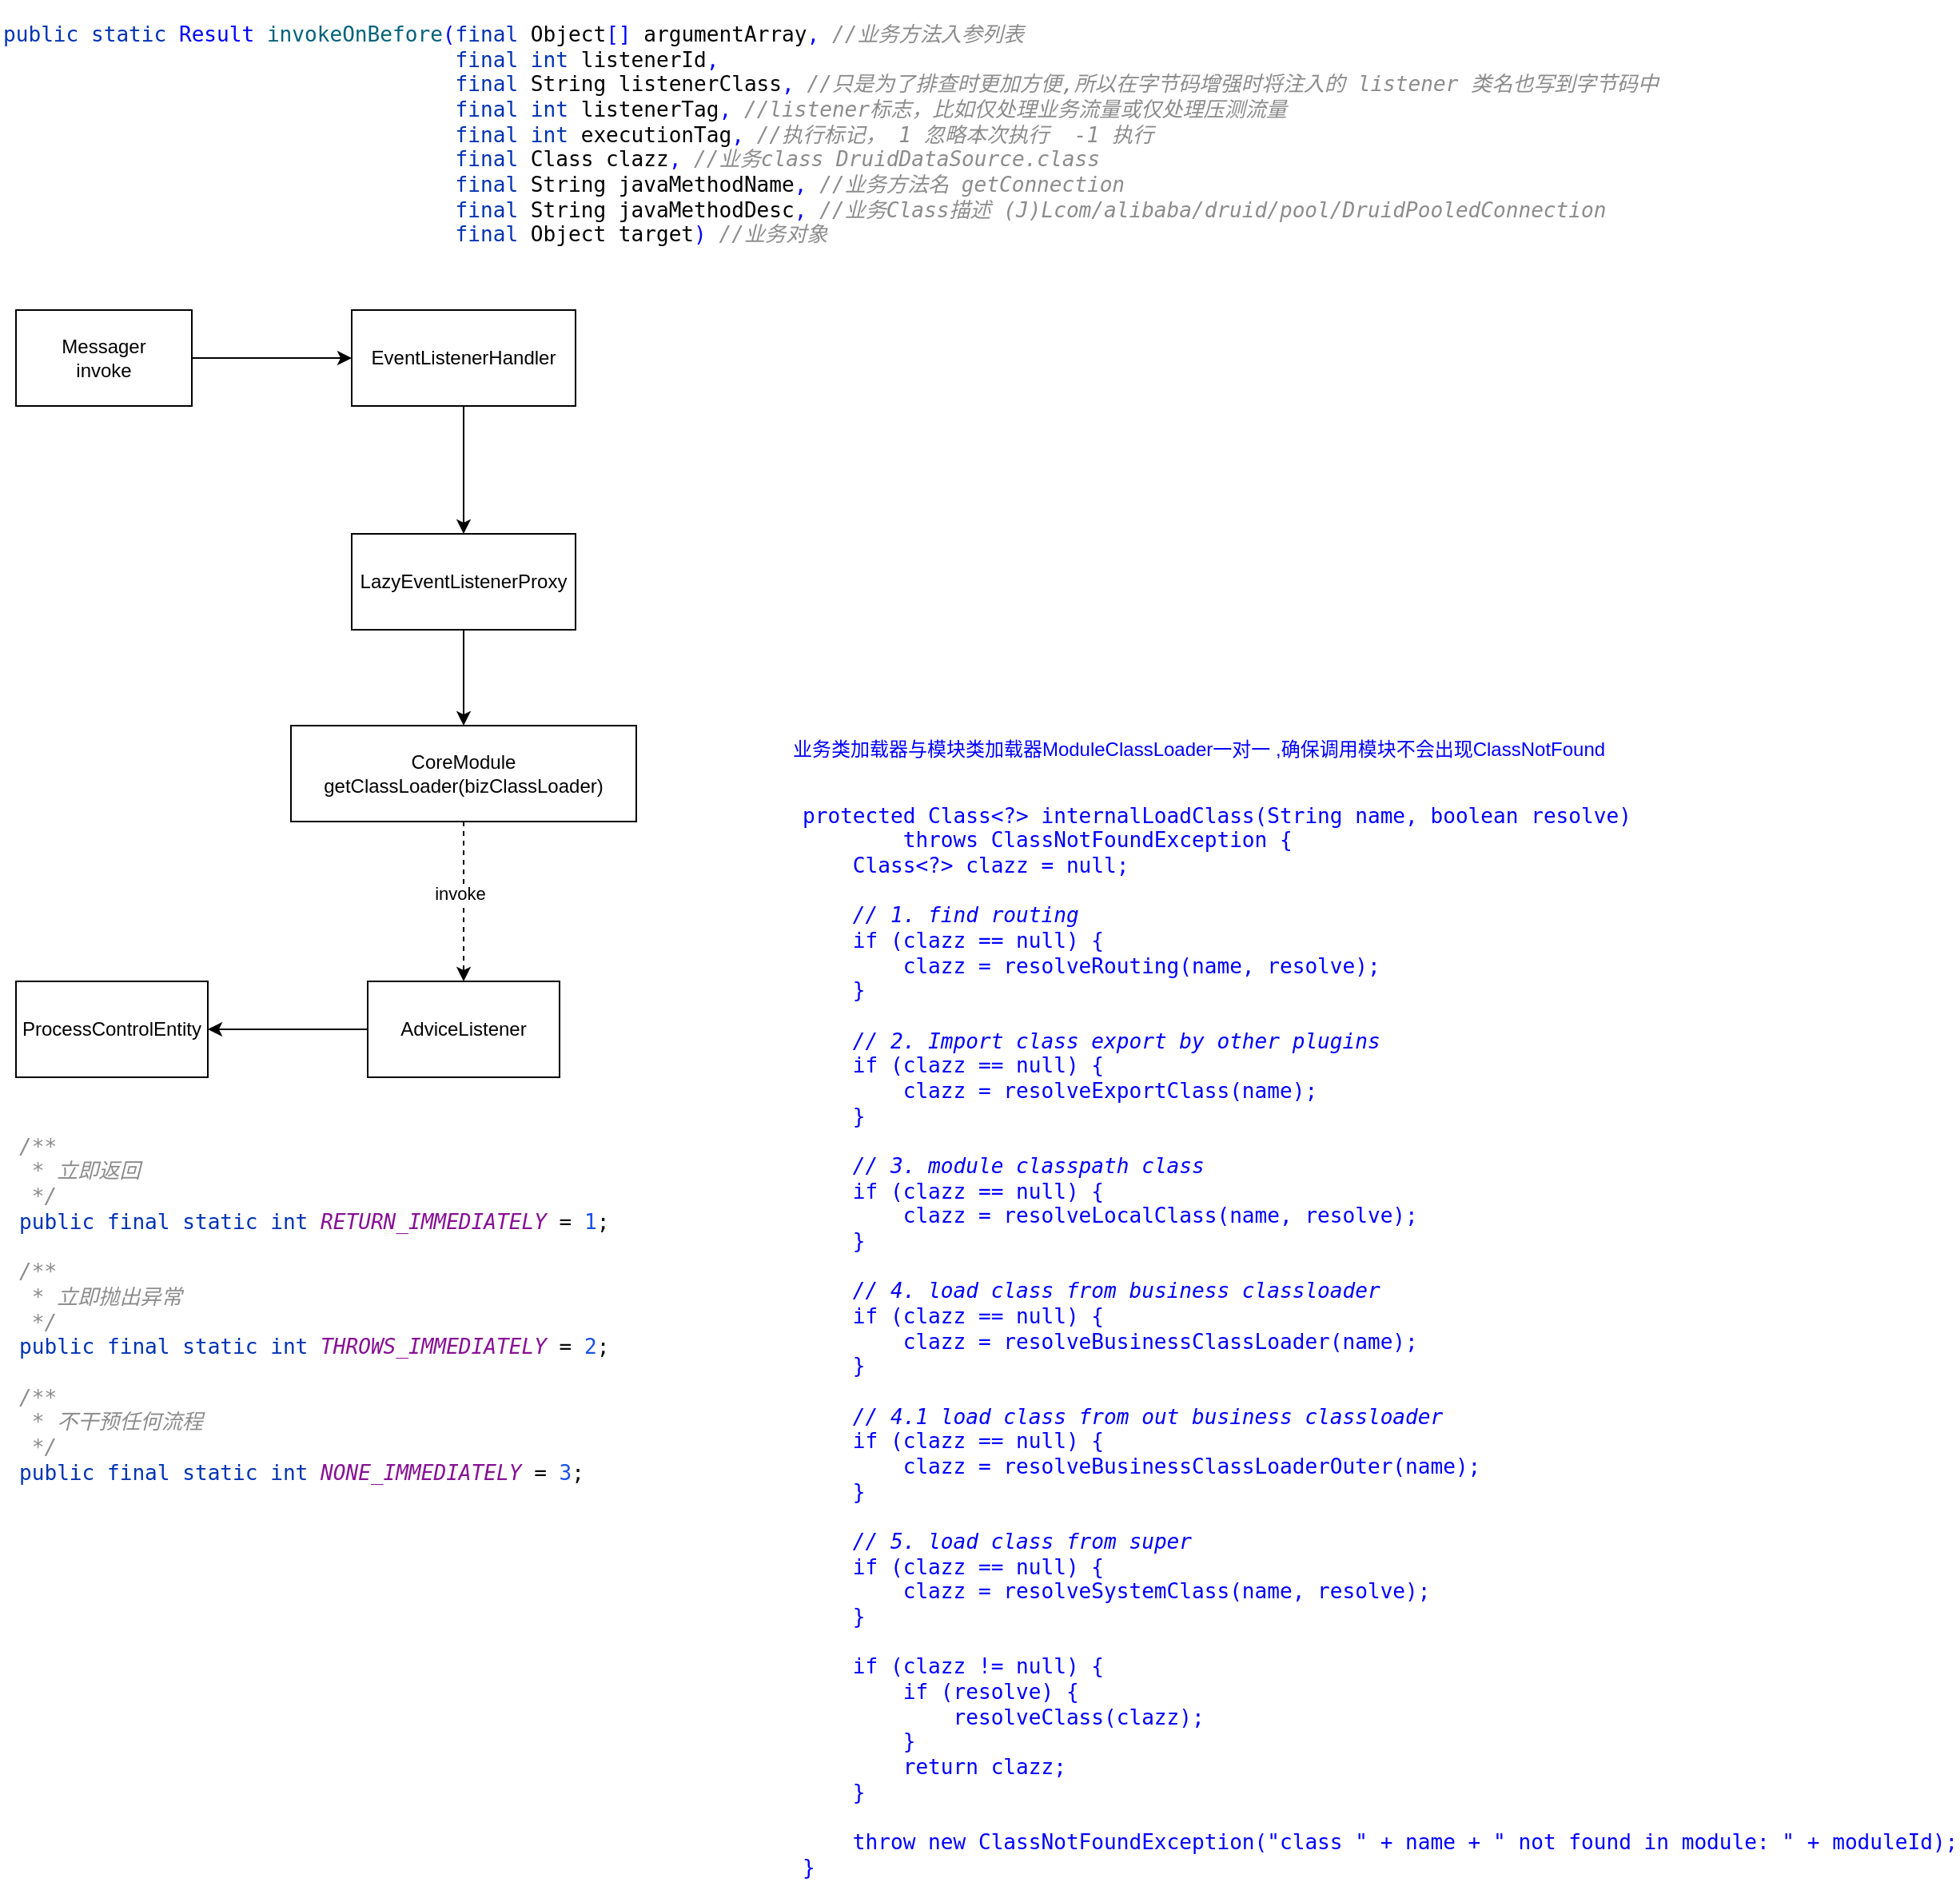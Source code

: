 <mxfile version="26.0.9">
  <diagram name="Pagina-1" id="3eC-6GflDYz3U1tsH0RZ">
    <mxGraphModel dx="954" dy="727" grid="1" gridSize="10" guides="1" tooltips="1" connect="1" arrows="1" fold="1" page="1" pageScale="1" pageWidth="827" pageHeight="1169" math="0" shadow="0">
      <root>
        <mxCell id="0" />
        <mxCell id="1" parent="0" />
        <mxCell id="irP9ipBaVc85gEX89IVE-4" style="edgeStyle=orthogonalEdgeStyle;rounded=0;orthogonalLoop=1;jettySize=auto;html=1;exitX=1;exitY=0.5;exitDx=0;exitDy=0;entryX=0;entryY=0.5;entryDx=0;entryDy=0;" parent="1" source="wefxeZgxiuNRXq0VxbFX-1" target="irP9ipBaVc85gEX89IVE-2" edge="1">
          <mxGeometry relative="1" as="geometry" />
        </mxCell>
        <mxCell id="wefxeZgxiuNRXq0VxbFX-1" value="Messager&lt;br&gt;invoke" style="rounded=0;whiteSpace=wrap;html=1;" parent="1" vertex="1">
          <mxGeometry x="140" y="250" width="110" height="60" as="geometry" />
        </mxCell>
        <mxCell id="irP9ipBaVc85gEX89IVE-1" value="&lt;div style=&quot;background-color: rgb(255, 255, 255);&quot;&gt;&lt;pre style=&quot;font-family: &amp;quot;JetBrains Mono&amp;quot;, monospace; font-size: 9.8pt;&quot;&gt;&lt;font style=&quot;color: rgb(0, 0, 255);&quot;&gt;&lt;span style=&quot;color: rgb(0, 51, 179);&quot;&gt;public static &lt;/span&gt;Result &lt;span style=&quot;color: rgb(0, 98, 122);&quot;&gt;invokeOnBefore&lt;/span&gt;(&lt;span style=&quot;color: rgb(0, 51, 179);&quot;&gt;final &lt;/span&gt;&lt;span style=&quot;color: rgb(0, 0, 0);&quot;&gt;Object&lt;/span&gt;[] &lt;span style=&quot;color: rgb(0, 0, 0);&quot;&gt;argumentArray&lt;/span&gt;, &lt;span style=&quot;font-style: italic; color: rgb(140, 140, 140);&quot;&gt;//&lt;/span&gt;&lt;span style=&quot;font-style: italic; font-family: Menlo-Regular, monospace; color: rgb(140, 140, 140);&quot;&gt;业务方法入参列表&lt;br&gt;&lt;/span&gt;&lt;span style=&quot;font-style: italic; font-family: Menlo-Regular, monospace; color: rgb(140, 140, 140);&quot;&gt;                                    &lt;/span&gt;&lt;span style=&quot;color: rgb(0, 51, 179);&quot;&gt;final int &lt;/span&gt;&lt;span style=&quot;color: rgb(0, 0, 0);&quot;&gt;listenerId&lt;/span&gt;,&lt;br&gt;                                    &lt;span style=&quot;color: rgb(0, 51, 179);&quot;&gt;final &lt;/span&gt;&lt;span style=&quot;color: rgb(0, 0, 0);&quot;&gt;String listenerClass&lt;/span&gt;, &lt;span style=&quot;font-style: italic; color: rgb(140, 140, 140);&quot;&gt;//&lt;/span&gt;&lt;span style=&quot;font-style: italic; font-family: Menlo-Regular, monospace; color: rgb(140, 140, 140);&quot;&gt;只是为了排查时更加方便&lt;/span&gt;&lt;span style=&quot;font-style: italic; color: rgb(140, 140, 140);&quot;&gt;,&lt;/span&gt;&lt;span style=&quot;font-style: italic; font-family: Menlo-Regular, monospace; color: rgb(140, 140, 140);&quot;&gt;所以在字节码增强时将注入的&lt;/span&gt;&lt;span style=&quot;font-style: italic; color: rgb(140, 140, 140);&quot;&gt; listener &lt;/span&gt;&lt;span style=&quot;font-style: italic; font-family: Menlo-Regular, monospace; color: rgb(140, 140, 140);&quot;&gt;类名也写到字节码中&lt;br&gt;&lt;/span&gt;&lt;span style=&quot;font-style: italic; font-family: Menlo-Regular, monospace; color: rgb(140, 140, 140);&quot;&gt;                                    &lt;/span&gt;&lt;span style=&quot;color: rgb(0, 51, 179);&quot;&gt;final int &lt;/span&gt;&lt;span style=&quot;color: rgb(0, 0, 0);&quot;&gt;listenerTag&lt;/span&gt;, &lt;span style=&quot;font-style: italic; color: rgb(140, 140, 140);&quot;&gt;//listener&lt;/span&gt;&lt;span style=&quot;font-style: italic; font-family: Menlo-Regular, monospace; color: rgb(140, 140, 140);&quot;&gt;标志，比如仅处理业务流量或仅处理压测流量&lt;br&gt;&lt;/span&gt;&lt;span style=&quot;font-style: italic; font-family: Menlo-Regular, monospace; color: rgb(140, 140, 140);&quot;&gt;                                    &lt;/span&gt;&lt;span style=&quot;color: rgb(0, 51, 179);&quot;&gt;final int &lt;/span&gt;&lt;span style=&quot;color: rgb(0, 0, 0);&quot;&gt;executionTag&lt;/span&gt;, &lt;span style=&quot;font-style: italic; color: rgb(140, 140, 140);&quot;&gt;//&lt;/span&gt;&lt;span style=&quot;font-style: italic; font-family: Menlo-Regular, monospace; color: rgb(140, 140, 140);&quot;&gt;执行标记，&lt;/span&gt;&lt;span style=&quot;font-style: italic; color: rgb(140, 140, 140);&quot;&gt; 1 &lt;/span&gt;&lt;span style=&quot;font-style: italic; font-family: Menlo-Regular, monospace; color: rgb(140, 140, 140);&quot;&gt;忽略本次执行&lt;/span&gt;&lt;span style=&quot;font-style: italic; color: rgb(140, 140, 140);&quot;&gt;  -1 &lt;/span&gt;&lt;span style=&quot;font-style: italic; font-family: Menlo-Regular, monospace; color: rgb(140, 140, 140);&quot;&gt;执行&lt;br&gt;&lt;/span&gt;&lt;span style=&quot;font-style: italic; font-family: Menlo-Regular, monospace; color: rgb(140, 140, 140);&quot;&gt;                                    &lt;/span&gt;&lt;span style=&quot;color: rgb(0, 51, 179);&quot;&gt;final &lt;/span&gt;&lt;span style=&quot;color: rgb(0, 0, 0);&quot;&gt;Class clazz&lt;/span&gt;, &lt;span style=&quot;font-style: italic; color: rgb(140, 140, 140);&quot;&gt;//&lt;/span&gt;&lt;span style=&quot;font-style: italic; font-family: Menlo-Regular, monospace; color: rgb(140, 140, 140);&quot;&gt;业务&lt;/span&gt;&lt;span style=&quot;font-style: italic; color: rgb(140, 140, 140);&quot;&gt;class DruidDataSource.class&lt;br&gt;&lt;/span&gt;&lt;span style=&quot;font-style: italic; color: rgb(140, 140, 140);&quot;&gt;                                    &lt;/span&gt;&lt;span style=&quot;color: rgb(0, 51, 179);&quot;&gt;final &lt;/span&gt;&lt;span style=&quot;color: rgb(0, 0, 0);&quot;&gt;String javaMethodName&lt;/span&gt;, &lt;span style=&quot;font-style: italic; color: rgb(140, 140, 140);&quot;&gt;//&lt;/span&gt;&lt;span style=&quot;font-style: italic; font-family: Menlo-Regular, monospace; color: rgb(140, 140, 140);&quot;&gt;业务方法名&lt;/span&gt;&lt;span style=&quot;font-style: italic; color: rgb(140, 140, 140);&quot;&gt; getConnection&lt;br&gt;&lt;/span&gt;&lt;span style=&quot;font-style: italic; color: rgb(140, 140, 140);&quot;&gt;                                    &lt;/span&gt;&lt;span style=&quot;color: rgb(0, 51, 179);&quot;&gt;final &lt;/span&gt;&lt;span style=&quot;color: rgb(0, 0, 0);&quot;&gt;String javaMethodDesc&lt;/span&gt;, &lt;span style=&quot;font-style: italic; color: rgb(140, 140, 140);&quot;&gt;//&lt;/span&gt;&lt;span style=&quot;font-style: italic; font-family: Menlo-Regular, monospace; color: rgb(140, 140, 140);&quot;&gt;业务&lt;/span&gt;&lt;span style=&quot;font-style: italic; color: rgb(140, 140, 140);&quot;&gt;Class&lt;/span&gt;&lt;span style=&quot;font-style: italic; font-family: Menlo-Regular, monospace; color: rgb(140, 140, 140);&quot;&gt;描述&lt;/span&gt;&lt;span style=&quot;font-style: italic; color: rgb(140, 140, 140);&quot;&gt; (J)Lcom/alibaba/druid/pool/DruidPooledConnection&lt;br&gt;&lt;/span&gt;&lt;span style=&quot;font-style: italic; color: rgb(140, 140, 140);&quot;&gt;                                    &lt;/span&gt;&lt;span style=&quot;color: rgb(0, 51, 179);&quot;&gt;final &lt;/span&gt;&lt;span style=&quot;color: rgb(0, 0, 0);&quot;&gt;Object target&lt;/span&gt;) &lt;span style=&quot;font-style: italic; color: rgb(140, 140, 140);&quot;&gt;//&lt;/span&gt;&lt;span style=&quot;font-style: italic; font-family: Menlo-Regular, monospace; color: rgb(140, 140, 140);&quot;&gt;业务对象&lt;/span&gt;&lt;/font&gt;&lt;/pre&gt;&lt;/div&gt;" style="text;html=1;align=left;verticalAlign=middle;whiteSpace=wrap;rounded=0;" parent="1" vertex="1">
          <mxGeometry x="130" y="60" width="360" height="160" as="geometry" />
        </mxCell>
        <mxCell id="irP9ipBaVc85gEX89IVE-5" style="edgeStyle=orthogonalEdgeStyle;rounded=0;orthogonalLoop=1;jettySize=auto;html=1;exitX=0.5;exitY=1;exitDx=0;exitDy=0;" parent="1" source="irP9ipBaVc85gEX89IVE-2" target="irP9ipBaVc85gEX89IVE-3" edge="1">
          <mxGeometry relative="1" as="geometry" />
        </mxCell>
        <mxCell id="irP9ipBaVc85gEX89IVE-2" value="EventListenerHandler" style="rounded=0;whiteSpace=wrap;html=1;" parent="1" vertex="1">
          <mxGeometry x="350" y="250" width="140" height="60" as="geometry" />
        </mxCell>
        <mxCell id="4Iyd2BfPtw3VTpzIcHyr-3" style="edgeStyle=orthogonalEdgeStyle;rounded=0;orthogonalLoop=1;jettySize=auto;html=1;exitX=0.5;exitY=1;exitDx=0;exitDy=0;entryX=0.5;entryY=0;entryDx=0;entryDy=0;" parent="1" source="irP9ipBaVc85gEX89IVE-3" target="4Iyd2BfPtw3VTpzIcHyr-2" edge="1">
          <mxGeometry relative="1" as="geometry" />
        </mxCell>
        <mxCell id="irP9ipBaVc85gEX89IVE-3" value="LazyEventListenerProxy" style="rounded=0;whiteSpace=wrap;html=1;" parent="1" vertex="1">
          <mxGeometry x="350" y="390" width="140" height="60" as="geometry" />
        </mxCell>
        <mxCell id="4Iyd2BfPtw3VTpzIcHyr-6" style="edgeStyle=orthogonalEdgeStyle;rounded=0;orthogonalLoop=1;jettySize=auto;html=1;exitX=0.5;exitY=1;exitDx=0;exitDy=0;entryX=0.5;entryY=0;entryDx=0;entryDy=0;dashed=1;" parent="1" source="4Iyd2BfPtw3VTpzIcHyr-2" target="4Iyd2BfPtw3VTpzIcHyr-4" edge="1">
          <mxGeometry relative="1" as="geometry" />
        </mxCell>
        <mxCell id="4Iyd2BfPtw3VTpzIcHyr-8" value="invoke&amp;nbsp;" style="edgeLabel;html=1;align=center;verticalAlign=middle;resizable=0;points=[];" parent="4Iyd2BfPtw3VTpzIcHyr-6" vertex="1" connectable="0">
          <mxGeometry x="-0.1" y="-1" relative="1" as="geometry">
            <mxPoint as="offset" />
          </mxGeometry>
        </mxCell>
        <mxCell id="4Iyd2BfPtw3VTpzIcHyr-2" value="CoreModule&lt;br&gt;getClassLoader(bizClassLoader)" style="rounded=0;whiteSpace=wrap;html=1;" parent="1" vertex="1">
          <mxGeometry x="312" y="510" width="216" height="60" as="geometry" />
        </mxCell>
        <mxCell id="W3cCAw4pV4KkjfqYXAFN-2" style="edgeStyle=orthogonalEdgeStyle;rounded=0;orthogonalLoop=1;jettySize=auto;html=1;exitX=0;exitY=0.5;exitDx=0;exitDy=0;entryX=1;entryY=0.5;entryDx=0;entryDy=0;" edge="1" parent="1" source="4Iyd2BfPtw3VTpzIcHyr-4" target="W3cCAw4pV4KkjfqYXAFN-1">
          <mxGeometry relative="1" as="geometry" />
        </mxCell>
        <mxCell id="4Iyd2BfPtw3VTpzIcHyr-4" value="AdviceListener" style="rounded=0;whiteSpace=wrap;html=1;" parent="1" vertex="1">
          <mxGeometry x="360" y="670" width="120" height="60" as="geometry" />
        </mxCell>
        <mxCell id="4Iyd2BfPtw3VTpzIcHyr-5" value="&lt;div style=&quot;text-align: left;&quot;&gt;&lt;span style=&quot;color: light-dark(rgb(0, 0, 255), rgb(0, 0, 255)); background-color: transparent;&quot;&gt;业务类加载器与模块类加载器&lt;/span&gt;&lt;span style=&quot;color: light-dark(rgb(0, 0, 255), rgb(0, 0, 255)); background-color: transparent;&quot;&gt;ModuleClassLoader一对一 ,确保调用模块不会出现ClassNotFound&lt;/span&gt;&lt;/div&gt;" style="text;html=1;align=center;verticalAlign=middle;whiteSpace=wrap;rounded=0;" parent="1" vertex="1">
          <mxGeometry x="580" y="500" width="600" height="50" as="geometry" />
        </mxCell>
        <mxCell id="W3cCAw4pV4KkjfqYXAFN-1" value="ProcessControlEntity" style="rounded=0;whiteSpace=wrap;html=1;" vertex="1" parent="1">
          <mxGeometry x="140" y="670" width="120" height="60" as="geometry" />
        </mxCell>
        <mxCell id="W3cCAw4pV4KkjfqYXAFN-3" value="&lt;div style=&quot;color: rgb(8, 8, 8);&quot;&gt;&lt;pre style=&quot;font-family: &amp;quot;JetBrains Mono&amp;quot;, monospace; font-size: 9.8pt;&quot;&gt;&lt;span&gt;&lt;span style=&quot;color: rgb(140, 140, 140); font-style: italic;&quot;&gt;/**&lt;br&gt;&lt;/span&gt;&lt;span style=&quot;color: rgb(140, 140, 140); font-style: italic;&quot;&gt; * &lt;/span&gt;&lt;span style=&quot;color: rgb(140, 140, 140); font-style: italic; font-family: Menlo-Regular, monospace;&quot;&gt;立即返回&lt;br&gt;&lt;/span&gt;&lt;span style=&quot;color: rgb(140, 140, 140); font-style: italic; font-family: Menlo-Regular, monospace;&quot;&gt; &lt;/span&gt;&lt;span style=&quot;color: rgb(140, 140, 140); font-style: italic;&quot;&gt;*/&lt;br&gt;&lt;/span&gt;&lt;span style=&quot;color: rgb(0, 51, 179);&quot;&gt;public final static int &lt;/span&gt;&lt;span style=&quot;color: rgb(135, 16, 148); font-style: italic;&quot;&gt;RETURN_IMMEDIATELY &lt;/span&gt;= &lt;span style=&quot;color: rgb(23, 80, 235);&quot;&gt;1&lt;/span&gt;;&lt;br&gt;&lt;br&gt;&lt;span style=&quot;color: rgb(140, 140, 140); font-style: italic;&quot;&gt;/**&lt;br&gt;&lt;/span&gt;&lt;span style=&quot;color: rgb(140, 140, 140); font-style: italic;&quot;&gt; * &lt;/span&gt;&lt;span style=&quot;color: rgb(140, 140, 140); font-style: italic; font-family: Menlo-Regular, monospace;&quot;&gt;立即抛出异常&lt;br&gt;&lt;/span&gt;&lt;span style=&quot;color: rgb(140, 140, 140); font-style: italic; font-family: Menlo-Regular, monospace;&quot;&gt; &lt;/span&gt;&lt;span style=&quot;color: rgb(140, 140, 140); font-style: italic;&quot;&gt;*/&lt;br&gt;&lt;/span&gt;&lt;span style=&quot;color: rgb(0, 51, 179);&quot;&gt;public final static int &lt;/span&gt;&lt;span style=&quot;color: rgb(135, 16, 148); font-style: italic;&quot;&gt;THROWS_IMMEDIATELY &lt;/span&gt;= &lt;span style=&quot;color: rgb(23, 80, 235);&quot;&gt;2&lt;/span&gt;;&lt;br&gt;&lt;br&gt;&lt;span style=&quot;color: rgb(140, 140, 140); font-style: italic;&quot;&gt;/**&lt;br&gt;&lt;/span&gt;&lt;span style=&quot;color: rgb(140, 140, 140); font-style: italic;&quot;&gt; * &lt;/span&gt;&lt;span style=&quot;color: rgb(140, 140, 140); font-style: italic; font-family: Menlo-Regular, monospace;&quot;&gt;不干预任何流程&lt;br&gt;&lt;/span&gt;&lt;span style=&quot;color: rgb(140, 140, 140); font-style: italic; font-family: Menlo-Regular, monospace;&quot;&gt; &lt;/span&gt;&lt;span style=&quot;color: rgb(140, 140, 140); font-style: italic;&quot;&gt;*/&lt;br&gt;&lt;/span&gt;&lt;span style=&quot;color: rgb(0, 51, 179);&quot;&gt;public final static int &lt;/span&gt;&lt;span style=&quot;color: rgb(135, 16, 148); font-style: italic;&quot;&gt;NONE_IMMEDIATELY &lt;/span&gt;= &lt;span style=&quot;color: rgb(23, 80, 235);&quot;&gt;3&lt;/span&gt;;&lt;/span&gt;&lt;/pre&gt;&lt;/div&gt;" style="text;html=1;align=left;verticalAlign=middle;whiteSpace=wrap;rounded=0;" vertex="1" parent="1">
          <mxGeometry x="140" y="860" width="60" height="30" as="geometry" />
        </mxCell>
        <mxCell id="W3cCAw4pV4KkjfqYXAFN-4" value="&lt;div style=&quot;background-color: rgb(255, 255, 255);&quot;&gt;&lt;pre style=&quot;font-family: &amp;quot;JetBrains Mono&amp;quot;, monospace; font-size: 9.8pt;&quot;&gt;&lt;font style=&quot;color: rgb(0, 0, 255);&quot;&gt;protected Class&amp;lt;?&amp;gt; internalLoadClass(String name, boolean resolve)&lt;br&gt;        throws ClassNotFoundException {&lt;br&gt;    Class&amp;lt;?&amp;gt; clazz = null;&lt;br&gt;&lt;br&gt;    &lt;span style=&quot;font-style: italic;&quot;&gt;// 1. find routing&lt;br&gt;&lt;/span&gt;&lt;span style=&quot;font-style: italic;&quot;&gt;    &lt;/span&gt;if (clazz == null) {&lt;br&gt;        clazz = resolveRouting(name, resolve);&lt;br&gt;    }&lt;br&gt;&lt;br&gt;    &lt;span style=&quot;font-style: italic;&quot;&gt;// 2. Import class export by other plugins&lt;br&gt;&lt;/span&gt;&lt;span style=&quot;font-style: italic;&quot;&gt;    &lt;/span&gt;if (clazz == null) {&lt;br&gt;        clazz = resolveExportClass(name);&lt;br&gt;    }&lt;br&gt;&lt;br&gt;    &lt;span style=&quot;font-style: italic;&quot;&gt;// 3. module classpath class&lt;br&gt;&lt;/span&gt;&lt;span style=&quot;font-style: italic;&quot;&gt;    &lt;/span&gt;if (clazz == null) {&lt;br&gt;        clazz = resolveLocalClass(name, resolve);&lt;br&gt;    }&lt;br&gt;&lt;br&gt;    &lt;span style=&quot;font-style: italic;&quot;&gt;// 4. load class from business classloader&lt;br&gt;&lt;/span&gt;&lt;span style=&quot;font-style: italic;&quot;&gt;    &lt;/span&gt;if (clazz == null) {&lt;br&gt;        clazz = resolveBusinessClassLoader(name);&lt;br&gt;    }&lt;br&gt;&lt;br&gt;    &lt;span style=&quot;font-style: italic;&quot;&gt;// 4.1 load class from out business classloader&lt;br&gt;&lt;/span&gt;&lt;span style=&quot;font-style: italic;&quot;&gt;    &lt;/span&gt;if (clazz == null) {&lt;br&gt;        clazz = resolveBusinessClassLoaderOuter(name);&lt;br&gt;    }&lt;br&gt;&lt;br&gt;    &lt;span style=&quot;font-style: italic;&quot;&gt;// 5. load class from super&lt;br&gt;&lt;/span&gt;&lt;span style=&quot;font-style: italic;&quot;&gt;    &lt;/span&gt;if (clazz == null) {&lt;br&gt;        clazz = resolveSystemClass(name, resolve);&lt;br&gt;    }&lt;br&gt;&lt;br&gt;    if (clazz != null) {&lt;br&gt;        if (resolve) {&lt;br&gt;            resolveClass(clazz);&lt;br&gt;        }&lt;br&gt;        return clazz;&lt;br&gt;    }&lt;br&gt;&lt;br&gt;    throw new ClassNotFoundException(&quot;class &quot; + name + &quot; not found in module: &quot; + moduleId);&lt;br&gt;}&lt;/font&gt;&lt;/pre&gt;&lt;/div&gt;" style="text;html=1;align=left;verticalAlign=middle;whiteSpace=wrap;rounded=0;" vertex="1" parent="1">
          <mxGeometry x="630" y="880" width="60" height="30" as="geometry" />
        </mxCell>
      </root>
    </mxGraphModel>
  </diagram>
</mxfile>
